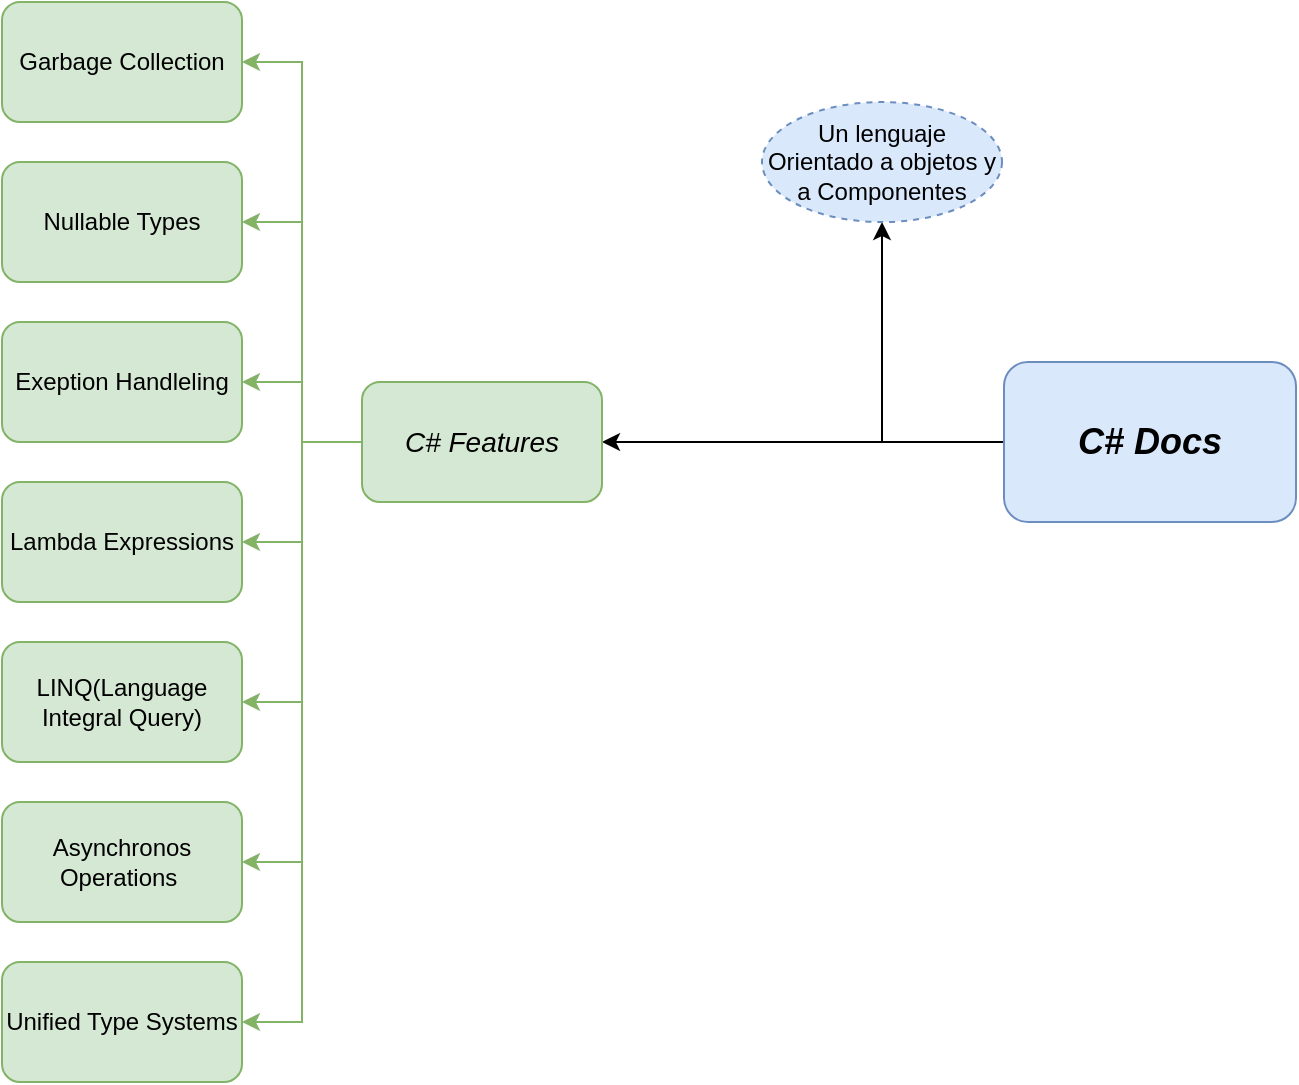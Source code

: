 <mxfile version="15.9.6" type="github">
  <diagram id="Fu0YMkwdqyOP2bC0BSwv" name="Page-1">
    <mxGraphModel dx="1944" dy="637" grid="1" gridSize="10" guides="1" tooltips="1" connect="1" arrows="1" fold="1" page="1" pageScale="1" pageWidth="827" pageHeight="1169" math="0" shadow="0">
      <root>
        <mxCell id="0" />
        <mxCell id="1" parent="0" />
        <mxCell id="v-CUBowg-yq5M9mI--nE-3" value="" style="edgeStyle=orthogonalEdgeStyle;rounded=0;orthogonalLoop=1;jettySize=auto;html=1;fontSize=18;" edge="1" parent="1" source="v-CUBowg-yq5M9mI--nE-1" target="v-CUBowg-yq5M9mI--nE-2">
          <mxGeometry relative="1" as="geometry" />
        </mxCell>
        <mxCell id="v-CUBowg-yq5M9mI--nE-5" value="" style="edgeStyle=orthogonalEdgeStyle;rounded=0;orthogonalLoop=1;jettySize=auto;html=1;fontSize=18;" edge="1" parent="1" source="v-CUBowg-yq5M9mI--nE-1" target="v-CUBowg-yq5M9mI--nE-4">
          <mxGeometry relative="1" as="geometry" />
        </mxCell>
        <mxCell id="v-CUBowg-yq5M9mI--nE-1" value="&lt;font style=&quot;font-size: 18px&quot;&gt;&lt;b&gt;&lt;i&gt;C# Docs&lt;/i&gt;&lt;/b&gt;&lt;/font&gt;" style="rounded=1;whiteSpace=wrap;html=1;fillColor=#dae8fc;strokeColor=#6c8ebf;" vertex="1" parent="1">
          <mxGeometry x="341" y="180" width="146" height="80" as="geometry" />
        </mxCell>
        <mxCell id="v-CUBowg-yq5M9mI--nE-2" value="Un lenguaje Orientado a objetos y a Componentes" style="ellipse;whiteSpace=wrap;html=1;fillColor=#dae8fc;strokeColor=#6c8ebf;rounded=1;dashed=1;" vertex="1" parent="1">
          <mxGeometry x="220" y="50" width="120" height="60" as="geometry" />
        </mxCell>
        <mxCell id="v-CUBowg-yq5M9mI--nE-7" value="" style="edgeStyle=orthogonalEdgeStyle;rounded=0;orthogonalLoop=1;jettySize=auto;html=1;fontSize=14;fillColor=#d5e8d4;strokeColor=#82b366;" edge="1" parent="1" source="v-CUBowg-yq5M9mI--nE-4" target="v-CUBowg-yq5M9mI--nE-6">
          <mxGeometry relative="1" as="geometry">
            <Array as="points">
              <mxPoint x="-10" y="220" />
              <mxPoint x="-10" y="30" />
            </Array>
          </mxGeometry>
        </mxCell>
        <mxCell id="v-CUBowg-yq5M9mI--nE-11" value="" style="edgeStyle=orthogonalEdgeStyle;rounded=0;orthogonalLoop=1;jettySize=auto;html=1;fontSize=14;fillColor=#d5e8d4;strokeColor=#82b366;" edge="1" parent="1" source="v-CUBowg-yq5M9mI--nE-4" target="v-CUBowg-yq5M9mI--nE-10">
          <mxGeometry relative="1" as="geometry">
            <Array as="points">
              <mxPoint x="-10" y="220" />
              <mxPoint x="-10" y="110" />
            </Array>
          </mxGeometry>
        </mxCell>
        <mxCell id="v-CUBowg-yq5M9mI--nE-13" value="" style="edgeStyle=orthogonalEdgeStyle;rounded=0;orthogonalLoop=1;jettySize=auto;html=1;fontSize=14;fillColor=#d5e8d4;strokeColor=#82b366;" edge="1" parent="1" source="v-CUBowg-yq5M9mI--nE-4" target="v-CUBowg-yq5M9mI--nE-12">
          <mxGeometry relative="1" as="geometry" />
        </mxCell>
        <mxCell id="v-CUBowg-yq5M9mI--nE-15" value="" style="edgeStyle=orthogonalEdgeStyle;rounded=0;orthogonalLoop=1;jettySize=auto;html=1;fontSize=14;fillColor=#d5e8d4;strokeColor=#82b366;" edge="1" parent="1" source="v-CUBowg-yq5M9mI--nE-4" target="v-CUBowg-yq5M9mI--nE-14">
          <mxGeometry relative="1" as="geometry" />
        </mxCell>
        <mxCell id="v-CUBowg-yq5M9mI--nE-17" value="" style="edgeStyle=orthogonalEdgeStyle;rounded=0;orthogonalLoop=1;jettySize=auto;html=1;fontSize=14;fillColor=#d5e8d4;strokeColor=#82b366;" edge="1" parent="1" source="v-CUBowg-yq5M9mI--nE-4" target="v-CUBowg-yq5M9mI--nE-16">
          <mxGeometry relative="1" as="geometry">
            <Array as="points">
              <mxPoint x="-10" y="220" />
              <mxPoint x="-10" y="350" />
            </Array>
          </mxGeometry>
        </mxCell>
        <mxCell id="v-CUBowg-yq5M9mI--nE-19" value="" style="edgeStyle=orthogonalEdgeStyle;rounded=0;orthogonalLoop=1;jettySize=auto;html=1;fontSize=14;fillColor=#d5e8d4;strokeColor=#82b366;" edge="1" parent="1" source="v-CUBowg-yq5M9mI--nE-4" target="v-CUBowg-yq5M9mI--nE-18">
          <mxGeometry relative="1" as="geometry">
            <Array as="points">
              <mxPoint x="-10" y="220" />
              <mxPoint x="-10" y="430" />
            </Array>
          </mxGeometry>
        </mxCell>
        <mxCell id="v-CUBowg-yq5M9mI--nE-21" value="" style="edgeStyle=orthogonalEdgeStyle;rounded=0;orthogonalLoop=1;jettySize=auto;html=1;fontSize=14;fillColor=#d5e8d4;strokeColor=#82b366;" edge="1" parent="1" source="v-CUBowg-yq5M9mI--nE-4" target="v-CUBowg-yq5M9mI--nE-20">
          <mxGeometry relative="1" as="geometry">
            <Array as="points">
              <mxPoint x="-10" y="220" />
              <mxPoint x="-10" y="510" />
            </Array>
          </mxGeometry>
        </mxCell>
        <mxCell id="v-CUBowg-yq5M9mI--nE-4" value="&lt;font style=&quot;font-size: 14px&quot;&gt;&lt;i&gt;C# Features&lt;/i&gt;&lt;/font&gt;" style="whiteSpace=wrap;html=1;fillColor=#d5e8d4;strokeColor=#82b366;rounded=1;" vertex="1" parent="1">
          <mxGeometry x="20" y="190" width="120" height="60" as="geometry" />
        </mxCell>
        <mxCell id="v-CUBowg-yq5M9mI--nE-6" value="Garbage Collection" style="whiteSpace=wrap;html=1;fillColor=#d5e8d4;strokeColor=#82b366;rounded=1;" vertex="1" parent="1">
          <mxGeometry x="-160" width="120" height="60" as="geometry" />
        </mxCell>
        <mxCell id="v-CUBowg-yq5M9mI--nE-10" value="Nullable Types" style="whiteSpace=wrap;html=1;fillColor=#d5e8d4;strokeColor=#82b366;rounded=1;" vertex="1" parent="1">
          <mxGeometry x="-160" y="80" width="120" height="60" as="geometry" />
        </mxCell>
        <mxCell id="v-CUBowg-yq5M9mI--nE-12" value="Exeption Handleling" style="whiteSpace=wrap;html=1;fillColor=#d5e8d4;strokeColor=#82b366;rounded=1;" vertex="1" parent="1">
          <mxGeometry x="-160" y="160" width="120" height="60" as="geometry" />
        </mxCell>
        <mxCell id="v-CUBowg-yq5M9mI--nE-14" value="Lambda Expressions" style="whiteSpace=wrap;html=1;fillColor=#d5e8d4;strokeColor=#82b366;rounded=1;" vertex="1" parent="1">
          <mxGeometry x="-160" y="240" width="120" height="60" as="geometry" />
        </mxCell>
        <mxCell id="v-CUBowg-yq5M9mI--nE-16" value="LINQ(Language Integral Query)" style="whiteSpace=wrap;html=1;fillColor=#d5e8d4;strokeColor=#82b366;rounded=1;" vertex="1" parent="1">
          <mxGeometry x="-160" y="320" width="120" height="60" as="geometry" />
        </mxCell>
        <mxCell id="v-CUBowg-yq5M9mI--nE-18" value="Asynchronos Operations&amp;nbsp;" style="whiteSpace=wrap;html=1;fillColor=#d5e8d4;strokeColor=#82b366;rounded=1;" vertex="1" parent="1">
          <mxGeometry x="-160" y="400" width="120" height="60" as="geometry" />
        </mxCell>
        <mxCell id="v-CUBowg-yq5M9mI--nE-20" value="Unified Type Systems" style="whiteSpace=wrap;html=1;fillColor=#d5e8d4;strokeColor=#82b366;rounded=1;" vertex="1" parent="1">
          <mxGeometry x="-160" y="480" width="120" height="60" as="geometry" />
        </mxCell>
      </root>
    </mxGraphModel>
  </diagram>
</mxfile>
